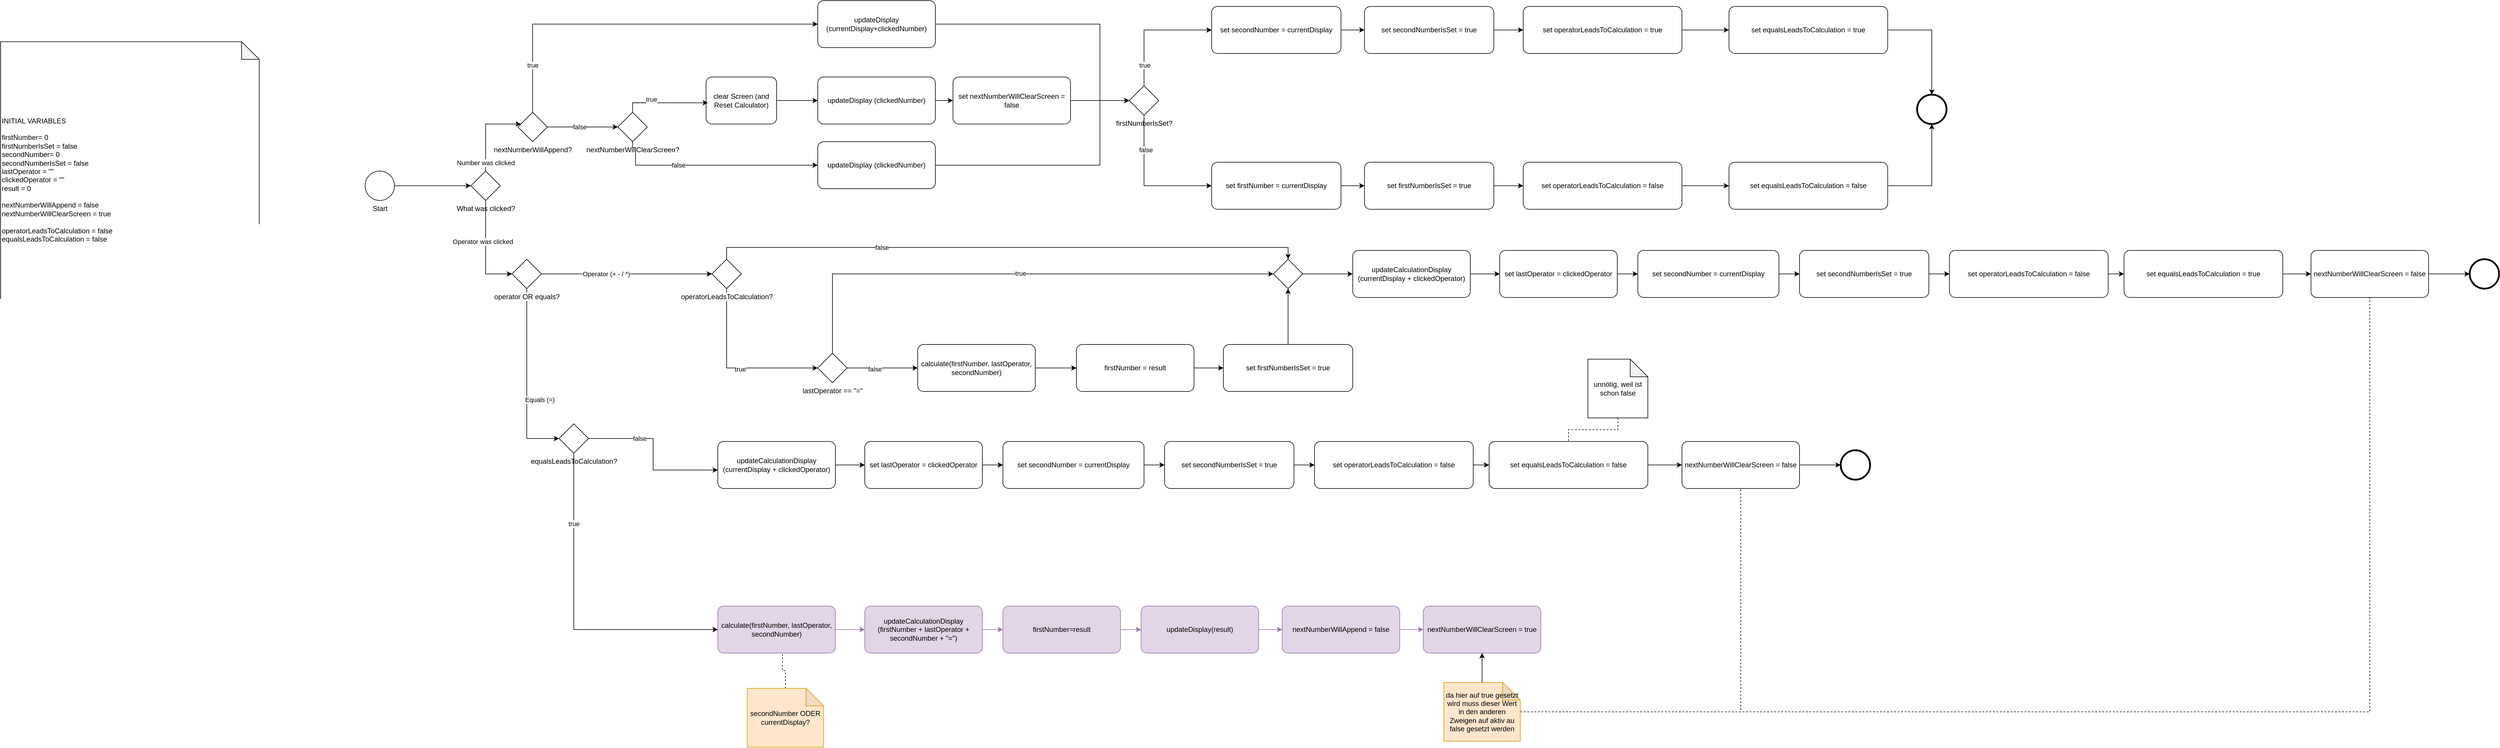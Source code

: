 <mxfile version="24.7.6">
  <diagram name="Seite-1" id="TULq9JBRfpRznfRxP_a6">
    <mxGraphModel dx="3565" dy="1958" grid="1" gridSize="10" guides="1" tooltips="1" connect="1" arrows="1" fold="1" page="1" pageScale="1" pageWidth="827" pageHeight="1169" math="0" shadow="0">
      <root>
        <mxCell id="0" />
        <mxCell id="1" parent="0" />
        <mxCell id="7v1q4Tb_2r_sPa-PZ-wF-1" value="&lt;div&gt;INITIAL VARIABLES&lt;/div&gt;&lt;div&gt;&lt;br&gt;&lt;/div&gt;&lt;div&gt;firstNumber= 0&lt;/div&gt;&lt;div&gt;firstNumberIsSet = false&lt;br&gt;&lt;/div&gt;&lt;div&gt;secondNumber= 0&lt;/div&gt;&lt;div&gt;secondNumberIsSet = false&lt;br&gt;&lt;/div&gt;&lt;div&gt;lastOperator = &quot;&quot;&lt;/div&gt;&lt;div&gt;clickedOperator = &quot;&quot;&lt;br&gt;&lt;/div&gt;&lt;div&gt;result = 0&lt;br&gt;&lt;/div&gt;&lt;div&gt;&lt;br&gt;&lt;/div&gt;&lt;div&gt;nextNumberWillAppend = false&lt;/div&gt;&lt;div&gt;nextNumberWillClearScreen = true&lt;/div&gt;&lt;div&gt;&lt;br&gt;&lt;/div&gt;&lt;div&gt;operatorLeadsToCalculation = false&lt;/div&gt;&lt;div&gt;equalsLeadsToCalculation = false&lt;/div&gt;" style="shape=note;whiteSpace=wrap;html=1;backgroundOutline=1;darkOpacity=0.05;align=left;" vertex="1" parent="1">
          <mxGeometry x="110" y="200" width="440" height="470" as="geometry" />
        </mxCell>
        <mxCell id="7v1q4Tb_2r_sPa-PZ-wF-2" style="edgeStyle=orthogonalEdgeStyle;rounded=0;orthogonalLoop=1;jettySize=auto;html=1;" edge="1" parent="1" source="7v1q4Tb_2r_sPa-PZ-wF-3" target="7v1q4Tb_2r_sPa-PZ-wF-4">
          <mxGeometry relative="1" as="geometry" />
        </mxCell>
        <mxCell id="7v1q4Tb_2r_sPa-PZ-wF-3" value="Start" style="points=[[0.145,0.145,0],[0.5,0,0],[0.855,0.145,0],[1,0.5,0],[0.855,0.855,0],[0.5,1,0],[0.145,0.855,0],[0,0.5,0]];shape=mxgraph.bpmn.event;html=1;verticalLabelPosition=bottom;labelBackgroundColor=#ffffff;verticalAlign=top;align=center;perimeter=ellipsePerimeter;outlineConnect=0;aspect=fixed;outline=standard;symbol=general;" vertex="1" parent="1">
          <mxGeometry x="730" y="420" width="50" height="50" as="geometry" />
        </mxCell>
        <mxCell id="7v1q4Tb_2r_sPa-PZ-wF-4" value="What was clicked?" style="points=[[0.25,0.25,0],[0.5,0,0],[0.75,0.25,0],[1,0.5,0],[0.75,0.75,0],[0.5,1,0],[0.25,0.75,0],[0,0.5,0]];shape=mxgraph.bpmn.gateway2;html=1;verticalLabelPosition=bottom;labelBackgroundColor=#ffffff;verticalAlign=top;align=center;perimeter=rhombusPerimeter;outlineConnect=0;outline=none;symbol=none;" vertex="1" parent="1">
          <mxGeometry x="910" y="420" width="50" height="50" as="geometry" />
        </mxCell>
        <mxCell id="7v1q4Tb_2r_sPa-PZ-wF-5" style="edgeStyle=orthogonalEdgeStyle;rounded=0;orthogonalLoop=1;jettySize=auto;html=1;entryX=0;entryY=0.5;entryDx=0;entryDy=0;entryPerimeter=0;" edge="1" parent="1" source="7v1q4Tb_2r_sPa-PZ-wF-7" target="7v1q4Tb_2r_sPa-PZ-wF-15">
          <mxGeometry relative="1" as="geometry">
            <mxPoint x="1220" y="345" as="targetPoint" />
          </mxGeometry>
        </mxCell>
        <mxCell id="7v1q4Tb_2r_sPa-PZ-wF-6" value="false" style="edgeLabel;html=1;align=center;verticalAlign=middle;resizable=0;points=[];" vertex="1" connectable="0" parent="7v1q4Tb_2r_sPa-PZ-wF-5">
          <mxGeometry x="-0.095" relative="1" as="geometry">
            <mxPoint as="offset" />
          </mxGeometry>
        </mxCell>
        <mxCell id="7v1q4Tb_2r_sPa-PZ-wF-7" value="nextNumberWillAppend?" style="points=[[0.25,0.25,0],[0.5,0,0],[0.75,0.25,0],[1,0.5,0],[0.75,0.75,0],[0.5,1,0],[0.25,0.75,0],[0,0.5,0]];shape=mxgraph.bpmn.gateway2;html=1;verticalLabelPosition=bottom;labelBackgroundColor=#ffffff;verticalAlign=top;align=center;perimeter=rhombusPerimeter;outlineConnect=0;outline=none;symbol=none;" vertex="1" parent="1">
          <mxGeometry x="990" y="320" width="50" height="50" as="geometry" />
        </mxCell>
        <mxCell id="7v1q4Tb_2r_sPa-PZ-wF-8" style="edgeStyle=orthogonalEdgeStyle;rounded=0;orthogonalLoop=1;jettySize=auto;html=1;entryX=0;entryY=0.5;entryDx=0;entryDy=0;entryPerimeter=0;" edge="1" parent="1" source="7v1q4Tb_2r_sPa-PZ-wF-10" target="7v1q4Tb_2r_sPa-PZ-wF-70">
          <mxGeometry relative="1" as="geometry">
            <mxPoint x="1540" y="725" as="targetPoint" />
            <Array as="points">
              <mxPoint x="1345" y="755" />
            </Array>
          </mxGeometry>
        </mxCell>
        <mxCell id="7v1q4Tb_2r_sPa-PZ-wF-9" value="true" style="edgeLabel;html=1;align=center;verticalAlign=middle;resizable=0;points=[];" vertex="1" connectable="0" parent="7v1q4Tb_2r_sPa-PZ-wF-8">
          <mxGeometry x="0.086" y="-2" relative="1" as="geometry">
            <mxPoint as="offset" />
          </mxGeometry>
        </mxCell>
        <mxCell id="7v1q4Tb_2r_sPa-PZ-wF-10" value="&lt;div&gt;operatorLeadsToCalculation?&lt;/div&gt;" style="points=[[0.25,0.25,0],[0.5,0,0],[0.75,0.25,0],[1,0.5,0],[0.75,0.75,0],[0.5,1,0],[0.25,0.75,0],[0,0.5,0]];shape=mxgraph.bpmn.gateway2;html=1;verticalLabelPosition=bottom;labelBackgroundColor=#ffffff;verticalAlign=top;align=center;perimeter=rhombusPerimeter;outlineConnect=0;outline=none;symbol=none;" vertex="1" parent="1">
          <mxGeometry x="1320" y="570" width="50" height="50" as="geometry" />
        </mxCell>
        <mxCell id="7v1q4Tb_2r_sPa-PZ-wF-11" style="edgeStyle=orthogonalEdgeStyle;rounded=0;orthogonalLoop=1;jettySize=auto;html=1;" edge="1" parent="1" source="7v1q4Tb_2r_sPa-PZ-wF-4" target="7v1q4Tb_2r_sPa-PZ-wF-7">
          <mxGeometry relative="1" as="geometry">
            <Array as="points">
              <mxPoint x="935" y="340" />
            </Array>
          </mxGeometry>
        </mxCell>
        <mxCell id="7v1q4Tb_2r_sPa-PZ-wF-12" value="Number was clicked" style="edgeLabel;html=1;align=center;verticalAlign=middle;resizable=0;points=[];" vertex="1" connectable="0" parent="7v1q4Tb_2r_sPa-PZ-wF-11">
          <mxGeometry x="0.032" relative="1" as="geometry">
            <mxPoint y="58" as="offset" />
          </mxGeometry>
        </mxCell>
        <mxCell id="7v1q4Tb_2r_sPa-PZ-wF-13" style="edgeStyle=orthogonalEdgeStyle;rounded=0;orthogonalLoop=1;jettySize=auto;html=1;exitX=0.5;exitY=1;exitDx=0;exitDy=0;exitPerimeter=0;" edge="1" parent="1" source="7v1q4Tb_2r_sPa-PZ-wF-4" target="7v1q4Tb_2r_sPa-PZ-wF-66">
          <mxGeometry relative="1" as="geometry">
            <Array as="points">
              <mxPoint x="935" y="595" />
            </Array>
          </mxGeometry>
        </mxCell>
        <mxCell id="7v1q4Tb_2r_sPa-PZ-wF-14" value="Operator was clicked" style="edgeLabel;html=1;align=center;verticalAlign=middle;resizable=0;points=[];" vertex="1" connectable="0" parent="7v1q4Tb_2r_sPa-PZ-wF-13">
          <mxGeometry x="-0.167" y="-5" relative="1" as="geometry">
            <mxPoint y="-1" as="offset" />
          </mxGeometry>
        </mxCell>
        <mxCell id="7v1q4Tb_2r_sPa-PZ-wF-15" value="nextNumberWillClearScreen?" style="points=[[0.25,0.25,0],[0.5,0,0],[0.75,0.25,0],[1,0.5,0],[0.75,0.75,0],[0.5,1,0],[0.25,0.75,0],[0,0.5,0]];shape=mxgraph.bpmn.gateway2;html=1;verticalLabelPosition=bottom;labelBackgroundColor=#ffffff;verticalAlign=top;align=center;perimeter=rhombusPerimeter;outlineConnect=0;outline=none;symbol=none;" vertex="1" parent="1">
          <mxGeometry x="1160" y="320" width="50" height="50" as="geometry" />
        </mxCell>
        <mxCell id="7v1q4Tb_2r_sPa-PZ-wF-16" value="true" style="edgeStyle=orthogonalEdgeStyle;rounded=0;orthogonalLoop=1;jettySize=auto;html=1;entryX=0;entryY=0.5;entryDx=0;entryDy=0;entryPerimeter=0;" edge="1" parent="1" source="7v1q4Tb_2r_sPa-PZ-wF-7" target="7v1q4Tb_2r_sPa-PZ-wF-27">
          <mxGeometry x="-0.746" relative="1" as="geometry">
            <mxPoint x="1260" y="170" as="targetPoint" />
            <Array as="points">
              <mxPoint x="1015" y="170" />
            </Array>
            <mxPoint as="offset" />
          </mxGeometry>
        </mxCell>
        <mxCell id="7v1q4Tb_2r_sPa-PZ-wF-17" style="edgeStyle=orthogonalEdgeStyle;rounded=0;orthogonalLoop=1;jettySize=auto;html=1;entryX=0;entryY=0.5;entryDx=0;entryDy=0;entryPerimeter=0;" edge="1" parent="1" source="7v1q4Tb_2r_sPa-PZ-wF-18" target="7v1q4Tb_2r_sPa-PZ-wF-23">
          <mxGeometry relative="1" as="geometry">
            <mxPoint x="1510" y="300" as="targetPoint" />
          </mxGeometry>
        </mxCell>
        <mxCell id="7v1q4Tb_2r_sPa-PZ-wF-18" value="clear Screen (and Reset Calculator)" style="points=[[0.25,0,0],[0.5,0,0],[0.75,0,0],[1,0.25,0],[1,0.5,0],[1,0.75,0],[0.75,1,0],[0.5,1,0],[0.25,1,0],[0,0.75,0],[0,0.5,0],[0,0.25,0]];shape=mxgraph.bpmn.task;whiteSpace=wrap;rectStyle=rounded;size=10;html=1;container=1;expand=0;collapsible=0;taskMarker=abstract;" vertex="1" parent="1">
          <mxGeometry x="1310" y="260" width="120" height="80" as="geometry" />
        </mxCell>
        <mxCell id="7v1q4Tb_2r_sPa-PZ-wF-19" style="edgeStyle=orthogonalEdgeStyle;rounded=0;orthogonalLoop=1;jettySize=auto;html=1;entryX=0.027;entryY=0.548;entryDx=0;entryDy=0;entryPerimeter=0;" edge="1" parent="1" source="7v1q4Tb_2r_sPa-PZ-wF-15" target="7v1q4Tb_2r_sPa-PZ-wF-18">
          <mxGeometry relative="1" as="geometry">
            <Array as="points">
              <mxPoint x="1185" y="304" />
            </Array>
          </mxGeometry>
        </mxCell>
        <mxCell id="7v1q4Tb_2r_sPa-PZ-wF-20" value="true" style="edgeLabel;html=1;align=center;verticalAlign=middle;resizable=0;points=[];" vertex="1" connectable="0" parent="7v1q4Tb_2r_sPa-PZ-wF-19">
          <mxGeometry x="-0.42" y="2" relative="1" as="geometry">
            <mxPoint x="6" y="-4" as="offset" />
          </mxGeometry>
        </mxCell>
        <mxCell id="7v1q4Tb_2r_sPa-PZ-wF-21" style="edgeStyle=orthogonalEdgeStyle;rounded=0;orthogonalLoop=1;jettySize=auto;html=1;entryX=0;entryY=0.5;entryDx=0;entryDy=0;entryPerimeter=0;" edge="1" parent="1" source="7v1q4Tb_2r_sPa-PZ-wF-15" target="7v1q4Tb_2r_sPa-PZ-wF-25">
          <mxGeometry relative="1" as="geometry">
            <mxPoint x="1360.96" y="418.72" as="targetPoint" />
            <Array as="points">
              <mxPoint x="1185" y="380" />
              <mxPoint x="1190" y="380" />
              <mxPoint x="1190" y="410" />
            </Array>
          </mxGeometry>
        </mxCell>
        <mxCell id="7v1q4Tb_2r_sPa-PZ-wF-22" value="false" style="edgeLabel;html=1;align=center;verticalAlign=middle;resizable=0;points=[];" vertex="1" connectable="0" parent="7v1q4Tb_2r_sPa-PZ-wF-21">
          <mxGeometry x="-0.337" relative="1" as="geometry">
            <mxPoint as="offset" />
          </mxGeometry>
        </mxCell>
        <mxCell id="7v1q4Tb_2r_sPa-PZ-wF-23" value="updateDisplay (clickedNumber)" style="points=[[0.25,0,0],[0.5,0,0],[0.75,0,0],[1,0.25,0],[1,0.5,0],[1,0.75,0],[0.75,1,0],[0.5,1,0],[0.25,1,0],[0,0.75,0],[0,0.5,0],[0,0.25,0]];shape=mxgraph.bpmn.task;whiteSpace=wrap;rectStyle=rounded;size=10;html=1;container=1;expand=0;collapsible=0;taskMarker=abstract;" vertex="1" parent="1">
          <mxGeometry x="1500" y="260" width="200" height="80" as="geometry" />
        </mxCell>
        <mxCell id="7v1q4Tb_2r_sPa-PZ-wF-24" style="edgeStyle=orthogonalEdgeStyle;rounded=0;orthogonalLoop=1;jettySize=auto;html=1;entryX=0;entryY=0.5;entryDx=0;entryDy=0;entryPerimeter=0;" edge="1" parent="1" source="7v1q4Tb_2r_sPa-PZ-wF-25" target="7v1q4Tb_2r_sPa-PZ-wF-28">
          <mxGeometry relative="1" as="geometry">
            <Array as="points">
              <mxPoint x="1980" y="410" />
              <mxPoint x="1980" y="300" />
            </Array>
          </mxGeometry>
        </mxCell>
        <mxCell id="7v1q4Tb_2r_sPa-PZ-wF-25" value="updateDisplay (clickedNumber)" style="points=[[0.25,0,0],[0.5,0,0],[0.75,0,0],[1,0.25,0],[1,0.5,0],[1,0.75,0],[0.75,1,0],[0.5,1,0],[0.25,1,0],[0,0.75,0],[0,0.5,0],[0,0.25,0]];shape=mxgraph.bpmn.task;whiteSpace=wrap;rectStyle=rounded;size=10;html=1;container=1;expand=0;collapsible=0;taskMarker=abstract;" vertex="1" parent="1">
          <mxGeometry x="1500" y="370" width="200" height="80" as="geometry" />
        </mxCell>
        <mxCell id="7v1q4Tb_2r_sPa-PZ-wF-26" style="edgeStyle=orthogonalEdgeStyle;rounded=0;orthogonalLoop=1;jettySize=auto;html=1;entryX=0;entryY=0.5;entryDx=0;entryDy=0;entryPerimeter=0;" edge="1" parent="1" source="7v1q4Tb_2r_sPa-PZ-wF-27" target="7v1q4Tb_2r_sPa-PZ-wF-28">
          <mxGeometry relative="1" as="geometry">
            <Array as="points">
              <mxPoint x="1980" y="170" />
              <mxPoint x="1980" y="300" />
            </Array>
          </mxGeometry>
        </mxCell>
        <mxCell id="7v1q4Tb_2r_sPa-PZ-wF-27" value="updateDisplay (currentDisplay+clickedNumber)" style="points=[[0.25,0,0],[0.5,0,0],[0.75,0,0],[1,0.25,0],[1,0.5,0],[1,0.75,0],[0.75,1,0],[0.5,1,0],[0.25,1,0],[0,0.75,0],[0,0.5,0],[0,0.25,0]];shape=mxgraph.bpmn.task;whiteSpace=wrap;rectStyle=rounded;size=10;html=1;container=1;expand=0;collapsible=0;taskMarker=abstract;" vertex="1" parent="1">
          <mxGeometry x="1500" y="130" width="200" height="80" as="geometry" />
        </mxCell>
        <mxCell id="7v1q4Tb_2r_sPa-PZ-wF-28" value="firstNumberIsSet?" style="points=[[0.25,0.25,0],[0.5,0,0],[0.75,0.25,0],[1,0.5,0],[0.75,0.75,0],[0.5,1,0],[0.25,0.75,0],[0,0.5,0]];shape=mxgraph.bpmn.gateway2;html=1;verticalLabelPosition=bottom;labelBackgroundColor=#ffffff;verticalAlign=top;align=center;perimeter=rhombusPerimeter;outlineConnect=0;outline=none;symbol=none;" vertex="1" parent="1">
          <mxGeometry x="2030" y="275" width="50" height="50" as="geometry" />
        </mxCell>
        <mxCell id="7v1q4Tb_2r_sPa-PZ-wF-29" style="edgeStyle=orthogonalEdgeStyle;rounded=0;orthogonalLoop=1;jettySize=auto;html=1;entryX=0;entryY=0.5;entryDx=0;entryDy=0;entryPerimeter=0;" edge="1" parent="1" source="7v1q4Tb_2r_sPa-PZ-wF-126" target="7v1q4Tb_2r_sPa-PZ-wF-28">
          <mxGeometry relative="1" as="geometry" />
        </mxCell>
        <mxCell id="7v1q4Tb_2r_sPa-PZ-wF-30" value="set secondNumber = currentDisplay" style="points=[[0.25,0,0],[0.5,0,0],[0.75,0,0],[1,0.25,0],[1,0.5,0],[1,0.75,0],[0.75,1,0],[0.5,1,0],[0.25,1,0],[0,0.75,0],[0,0.5,0],[0,0.25,0]];shape=mxgraph.bpmn.task;whiteSpace=wrap;rectStyle=rounded;size=10;html=1;container=1;expand=0;collapsible=0;taskMarker=abstract;" vertex="1" parent="1">
          <mxGeometry x="2170" y="140" width="220" height="80" as="geometry" />
        </mxCell>
        <mxCell id="7v1q4Tb_2r_sPa-PZ-wF-31" style="edgeStyle=orthogonalEdgeStyle;rounded=0;orthogonalLoop=1;jettySize=auto;html=1;entryX=0;entryY=0.5;entryDx=0;entryDy=0;entryPerimeter=0;exitX=0.5;exitY=0;exitDx=0;exitDy=0;exitPerimeter=0;" edge="1" parent="1" source="7v1q4Tb_2r_sPa-PZ-wF-28" target="7v1q4Tb_2r_sPa-PZ-wF-30">
          <mxGeometry relative="1" as="geometry" />
        </mxCell>
        <mxCell id="7v1q4Tb_2r_sPa-PZ-wF-32" value="true" style="edgeLabel;html=1;align=center;verticalAlign=middle;resizable=0;points=[];" vertex="1" connectable="0" parent="7v1q4Tb_2r_sPa-PZ-wF-31">
          <mxGeometry x="-0.667" y="-1" relative="1" as="geometry">
            <mxPoint as="offset" />
          </mxGeometry>
        </mxCell>
        <mxCell id="7v1q4Tb_2r_sPa-PZ-wF-33" value="set firstNumber = currentDisplay" style="points=[[0.25,0,0],[0.5,0,0],[0.75,0,0],[1,0.25,0],[1,0.5,0],[1,0.75,0],[0.75,1,0],[0.5,1,0],[0.25,1,0],[0,0.75,0],[0,0.5,0],[0,0.25,0]];shape=mxgraph.bpmn.task;whiteSpace=wrap;rectStyle=rounded;size=10;html=1;container=1;expand=0;collapsible=0;taskMarker=abstract;" vertex="1" parent="1">
          <mxGeometry x="2170" y="405" width="220" height="80" as="geometry" />
        </mxCell>
        <mxCell id="7v1q4Tb_2r_sPa-PZ-wF-34" style="edgeStyle=orthogonalEdgeStyle;rounded=0;orthogonalLoop=1;jettySize=auto;html=1;entryX=0;entryY=0.5;entryDx=0;entryDy=0;entryPerimeter=0;" edge="1" parent="1" source="7v1q4Tb_2r_sPa-PZ-wF-28" target="7v1q4Tb_2r_sPa-PZ-wF-33">
          <mxGeometry relative="1" as="geometry">
            <Array as="points">
              <mxPoint x="2055" y="445" />
            </Array>
          </mxGeometry>
        </mxCell>
        <mxCell id="7v1q4Tb_2r_sPa-PZ-wF-35" value="false" style="edgeLabel;html=1;align=center;verticalAlign=middle;resizable=0;points=[];" vertex="1" connectable="0" parent="7v1q4Tb_2r_sPa-PZ-wF-34">
          <mxGeometry x="-0.498" y="3" relative="1" as="geometry">
            <mxPoint as="offset" />
          </mxGeometry>
        </mxCell>
        <mxCell id="7v1q4Tb_2r_sPa-PZ-wF-36" value="set firstNumberIsSet = true" style="points=[[0.25,0,0],[0.5,0,0],[0.75,0,0],[1,0.25,0],[1,0.5,0],[1,0.75,0],[0.75,1,0],[0.5,1,0],[0.25,1,0],[0,0.75,0],[0,0.5,0],[0,0.25,0]];shape=mxgraph.bpmn.task;whiteSpace=wrap;rectStyle=rounded;size=10;html=1;container=1;expand=0;collapsible=0;taskMarker=abstract;" vertex="1" parent="1">
          <mxGeometry x="2430" y="405" width="220" height="80" as="geometry" />
        </mxCell>
        <mxCell id="7v1q4Tb_2r_sPa-PZ-wF-37" style="edgeStyle=orthogonalEdgeStyle;rounded=0;orthogonalLoop=1;jettySize=auto;html=1;" edge="1" parent="1" source="7v1q4Tb_2r_sPa-PZ-wF-50" target="7v1q4Tb_2r_sPa-PZ-wF-41">
          <mxGeometry relative="1" as="geometry" />
        </mxCell>
        <mxCell id="7v1q4Tb_2r_sPa-PZ-wF-38" value="set secondNumberIsSet = true" style="points=[[0.25,0,0],[0.5,0,0],[0.75,0,0],[1,0.25,0],[1,0.5,0],[1,0.75,0],[0.75,1,0],[0.5,1,0],[0.25,1,0],[0,0.75,0],[0,0.5,0],[0,0.25,0]];shape=mxgraph.bpmn.task;whiteSpace=wrap;rectStyle=rounded;size=10;html=1;container=1;expand=0;collapsible=0;taskMarker=abstract;" vertex="1" parent="1">
          <mxGeometry x="2430" y="140" width="220" height="80" as="geometry" />
        </mxCell>
        <mxCell id="7v1q4Tb_2r_sPa-PZ-wF-39" style="edgeStyle=orthogonalEdgeStyle;rounded=0;orthogonalLoop=1;jettySize=auto;html=1;entryX=0;entryY=0.5;entryDx=0;entryDy=0;entryPerimeter=0;" edge="1" parent="1" source="7v1q4Tb_2r_sPa-PZ-wF-30" target="7v1q4Tb_2r_sPa-PZ-wF-38">
          <mxGeometry relative="1" as="geometry" />
        </mxCell>
        <mxCell id="7v1q4Tb_2r_sPa-PZ-wF-40" style="edgeStyle=orthogonalEdgeStyle;rounded=0;orthogonalLoop=1;jettySize=auto;html=1;entryX=0;entryY=0.5;entryDx=0;entryDy=0;entryPerimeter=0;" edge="1" parent="1" source="7v1q4Tb_2r_sPa-PZ-wF-33" target="7v1q4Tb_2r_sPa-PZ-wF-36">
          <mxGeometry relative="1" as="geometry" />
        </mxCell>
        <mxCell id="7v1q4Tb_2r_sPa-PZ-wF-41" value="" style="points=[[0.145,0.145,0],[0.5,0,0],[0.855,0.145,0],[1,0.5,0],[0.855,0.855,0],[0.5,1,0],[0.145,0.855,0],[0,0.5,0]];shape=mxgraph.bpmn.event;html=1;verticalLabelPosition=bottom;labelBackgroundColor=#ffffff;verticalAlign=top;align=center;perimeter=ellipsePerimeter;outlineConnect=0;aspect=fixed;outline=end;symbol=terminate2;" vertex="1" parent="1">
          <mxGeometry x="3370" y="290" width="50" height="50" as="geometry" />
        </mxCell>
        <mxCell id="7v1q4Tb_2r_sPa-PZ-wF-42" style="edgeStyle=orthogonalEdgeStyle;rounded=0;orthogonalLoop=1;jettySize=auto;html=1;entryX=0.5;entryY=1;entryDx=0;entryDy=0;entryPerimeter=0;" edge="1" parent="1" source="7v1q4Tb_2r_sPa-PZ-wF-48" target="7v1q4Tb_2r_sPa-PZ-wF-41">
          <mxGeometry relative="1" as="geometry" />
        </mxCell>
        <mxCell id="7v1q4Tb_2r_sPa-PZ-wF-43" value="" style="edgeStyle=orthogonalEdgeStyle;rounded=0;orthogonalLoop=1;jettySize=auto;html=1;" edge="1" parent="1" source="7v1q4Tb_2r_sPa-PZ-wF-38" target="7v1q4Tb_2r_sPa-PZ-wF-44">
          <mxGeometry relative="1" as="geometry">
            <mxPoint x="2650" y="180" as="sourcePoint" />
            <mxPoint x="3165" y="270" as="targetPoint" />
          </mxGeometry>
        </mxCell>
        <mxCell id="7v1q4Tb_2r_sPa-PZ-wF-44" value="set operatorLeadsToCalculation = true" style="points=[[0.25,0,0],[0.5,0,0],[0.75,0,0],[1,0.25,0],[1,0.5,0],[1,0.75,0],[0.75,1,0],[0.5,1,0],[0.25,1,0],[0,0.75,0],[0,0.5,0],[0,0.25,0]];shape=mxgraph.bpmn.task;whiteSpace=wrap;rectStyle=rounded;size=10;html=1;container=1;expand=0;collapsible=0;taskMarker=abstract;" vertex="1" parent="1">
          <mxGeometry x="2700" y="140" width="270" height="80" as="geometry" />
        </mxCell>
        <mxCell id="7v1q4Tb_2r_sPa-PZ-wF-45" value="" style="edgeStyle=orthogonalEdgeStyle;rounded=0;orthogonalLoop=1;jettySize=auto;html=1;entryX=0;entryY=0.5;entryDx=0;entryDy=0;entryPerimeter=0;" edge="1" parent="1" source="7v1q4Tb_2r_sPa-PZ-wF-36" target="7v1q4Tb_2r_sPa-PZ-wF-46">
          <mxGeometry relative="1" as="geometry">
            <mxPoint x="2650" y="445" as="sourcePoint" />
            <mxPoint x="3165" y="320" as="targetPoint" />
          </mxGeometry>
        </mxCell>
        <mxCell id="7v1q4Tb_2r_sPa-PZ-wF-46" value="set operatorLeadsToCalculation = false" style="points=[[0.25,0,0],[0.5,0,0],[0.75,0,0],[1,0.25,0],[1,0.5,0],[1,0.75,0],[0.75,1,0],[0.5,1,0],[0.25,1,0],[0,0.75,0],[0,0.5,0],[0,0.25,0]];shape=mxgraph.bpmn.task;whiteSpace=wrap;rectStyle=rounded;size=10;html=1;container=1;expand=0;collapsible=0;taskMarker=abstract;" vertex="1" parent="1">
          <mxGeometry x="2700" y="405" width="270" height="80" as="geometry" />
        </mxCell>
        <mxCell id="7v1q4Tb_2r_sPa-PZ-wF-47" value="" style="edgeStyle=orthogonalEdgeStyle;rounded=0;orthogonalLoop=1;jettySize=auto;html=1;" edge="1" parent="1" source="7v1q4Tb_2r_sPa-PZ-wF-46" target="7v1q4Tb_2r_sPa-PZ-wF-48">
          <mxGeometry relative="1" as="geometry">
            <mxPoint x="2970" y="445" as="sourcePoint" />
            <mxPoint x="3395" y="340" as="targetPoint" />
          </mxGeometry>
        </mxCell>
        <mxCell id="7v1q4Tb_2r_sPa-PZ-wF-48" value="set equalsLeadsToCalculation = false" style="points=[[0.25,0,0],[0.5,0,0],[0.75,0,0],[1,0.25,0],[1,0.5,0],[1,0.75,0],[0.75,1,0],[0.5,1,0],[0.25,1,0],[0,0.75,0],[0,0.5,0],[0,0.25,0]];shape=mxgraph.bpmn.task;whiteSpace=wrap;rectStyle=rounded;size=10;html=1;container=1;expand=0;collapsible=0;taskMarker=abstract;" vertex="1" parent="1">
          <mxGeometry x="3050" y="405" width="270" height="80" as="geometry" />
        </mxCell>
        <mxCell id="7v1q4Tb_2r_sPa-PZ-wF-49" value="" style="edgeStyle=orthogonalEdgeStyle;rounded=0;orthogonalLoop=1;jettySize=auto;html=1;" edge="1" parent="1" source="7v1q4Tb_2r_sPa-PZ-wF-44" target="7v1q4Tb_2r_sPa-PZ-wF-50">
          <mxGeometry relative="1" as="geometry">
            <mxPoint x="2970" y="180" as="sourcePoint" />
            <mxPoint x="3395" y="290" as="targetPoint" />
          </mxGeometry>
        </mxCell>
        <mxCell id="7v1q4Tb_2r_sPa-PZ-wF-50" value="set equalsLeadsToCalculation = true" style="points=[[0.25,0,0],[0.5,0,0],[0.75,0,0],[1,0.25,0],[1,0.5,0],[1,0.75,0],[0.75,1,0],[0.5,1,0],[0.25,1,0],[0,0.75,0],[0,0.5,0],[0,0.25,0]];shape=mxgraph.bpmn.task;whiteSpace=wrap;rectStyle=rounded;size=10;html=1;container=1;expand=0;collapsible=0;taskMarker=abstract;" vertex="1" parent="1">
          <mxGeometry x="3050" y="140" width="270" height="80" as="geometry" />
        </mxCell>
        <mxCell id="7v1q4Tb_2r_sPa-PZ-wF-51" value="updateCalculationDisplay (currentDisplay + clickedOperator)" style="points=[[0.25,0,0],[0.5,0,0],[0.75,0,0],[1,0.25,0],[1,0.5,0],[1,0.75,0],[0.75,1,0],[0.5,1,0],[0.25,1,0],[0,0.75,0],[0,0.5,0],[0,0.25,0]];shape=mxgraph.bpmn.task;whiteSpace=wrap;rectStyle=rounded;size=10;html=1;container=1;expand=0;collapsible=0;taskMarker=abstract;" vertex="1" parent="1">
          <mxGeometry x="2410" y="555" width="200" height="80" as="geometry" />
        </mxCell>
        <mxCell id="7v1q4Tb_2r_sPa-PZ-wF-52" style="edgeStyle=orthogonalEdgeStyle;rounded=0;orthogonalLoop=1;jettySize=auto;html=1;entryX=0.5;entryY=0;entryDx=0;entryDy=0;entryPerimeter=0;" edge="1" parent="1" source="7v1q4Tb_2r_sPa-PZ-wF-10" target="7v1q4Tb_2r_sPa-PZ-wF-71">
          <mxGeometry relative="1" as="geometry">
            <Array as="points">
              <mxPoint x="1345" y="550" />
              <mxPoint x="2300" y="550" />
            </Array>
          </mxGeometry>
        </mxCell>
        <mxCell id="7v1q4Tb_2r_sPa-PZ-wF-53" value="false" style="edgeLabel;html=1;align=center;verticalAlign=middle;resizable=0;points=[];" vertex="1" connectable="0" parent="7v1q4Tb_2r_sPa-PZ-wF-52">
          <mxGeometry x="-0.437" relative="1" as="geometry">
            <mxPoint x="4" as="offset" />
          </mxGeometry>
        </mxCell>
        <mxCell id="7v1q4Tb_2r_sPa-PZ-wF-54" value="set lastOperator = clickedOperator" style="points=[[0.25,0,0],[0.5,0,0],[0.75,0,0],[1,0.25,0],[1,0.5,0],[1,0.75,0],[0.75,1,0],[0.5,1,0],[0.25,1,0],[0,0.75,0],[0,0.5,0],[0,0.25,0]];shape=mxgraph.bpmn.task;whiteSpace=wrap;rectStyle=rounded;size=10;html=1;container=1;expand=0;collapsible=0;taskMarker=abstract;" vertex="1" parent="1">
          <mxGeometry x="2660" y="555" width="200" height="80" as="geometry" />
        </mxCell>
        <mxCell id="7v1q4Tb_2r_sPa-PZ-wF-55" style="edgeStyle=orthogonalEdgeStyle;rounded=0;orthogonalLoop=1;jettySize=auto;html=1;entryX=0;entryY=0.5;entryDx=0;entryDy=0;entryPerimeter=0;exitX=1;exitY=0.5;exitDx=0;exitDy=0;exitPerimeter=0;" edge="1" parent="1" source="7v1q4Tb_2r_sPa-PZ-wF-51" target="7v1q4Tb_2r_sPa-PZ-wF-54">
          <mxGeometry relative="1" as="geometry">
            <mxPoint x="2965" y="610" as="sourcePoint" />
          </mxGeometry>
        </mxCell>
        <mxCell id="7v1q4Tb_2r_sPa-PZ-wF-56" value="set secondNumber = currentDisplay" style="points=[[0.25,0,0],[0.5,0,0],[0.75,0,0],[1,0.25,0],[1,0.5,0],[1,0.75,0],[0.75,1,0],[0.5,1,0],[0.25,1,0],[0,0.75,0],[0,0.5,0],[0,0.25,0]];shape=mxgraph.bpmn.task;whiteSpace=wrap;rectStyle=rounded;size=10;html=1;container=1;expand=0;collapsible=0;taskMarker=abstract;" vertex="1" parent="1">
          <mxGeometry x="2895" y="555" width="240" height="80" as="geometry" />
        </mxCell>
        <mxCell id="7v1q4Tb_2r_sPa-PZ-wF-57" style="edgeStyle=orthogonalEdgeStyle;rounded=0;orthogonalLoop=1;jettySize=auto;html=1;entryX=0;entryY=0.5;entryDx=0;entryDy=0;entryPerimeter=0;" edge="1" parent="1" source="7v1q4Tb_2r_sPa-PZ-wF-54" target="7v1q4Tb_2r_sPa-PZ-wF-56">
          <mxGeometry relative="1" as="geometry" />
        </mxCell>
        <mxCell id="7v1q4Tb_2r_sPa-PZ-wF-58" value="set operatorLeadsToCalculation = false" style="points=[[0.25,0,0],[0.5,0,0],[0.75,0,0],[1,0.25,0],[1,0.5,0],[1,0.75,0],[0.75,1,0],[0.5,1,0],[0.25,1,0],[0,0.75,0],[0,0.5,0],[0,0.25,0]];shape=mxgraph.bpmn.task;whiteSpace=wrap;rectStyle=rounded;size=10;html=1;container=1;expand=0;collapsible=0;taskMarker=abstract;" vertex="1" parent="1">
          <mxGeometry x="3425" y="555" width="270" height="80" as="geometry" />
        </mxCell>
        <mxCell id="7v1q4Tb_2r_sPa-PZ-wF-59" value="set equalsLeadsToCalculation = true" style="points=[[0.25,0,0],[0.5,0,0],[0.75,0,0],[1,0.25,0],[1,0.5,0],[1,0.75,0],[0.75,1,0],[0.5,1,0],[0.25,1,0],[0,0.75,0],[0,0.5,0],[0,0.25,0]];shape=mxgraph.bpmn.task;whiteSpace=wrap;rectStyle=rounded;size=10;html=1;container=1;expand=0;collapsible=0;taskMarker=abstract;" vertex="1" parent="1">
          <mxGeometry x="3722" y="555" width="270" height="80" as="geometry" />
        </mxCell>
        <mxCell id="7v1q4Tb_2r_sPa-PZ-wF-60" style="edgeStyle=orthogonalEdgeStyle;rounded=0;orthogonalLoop=1;jettySize=auto;html=1;entryX=0;entryY=0.5;entryDx=0;entryDy=0;entryPerimeter=0;" edge="1" parent="1" source="7v1q4Tb_2r_sPa-PZ-wF-83" target="7v1q4Tb_2r_sPa-PZ-wF-58">
          <mxGeometry relative="1" as="geometry" />
        </mxCell>
        <mxCell id="7v1q4Tb_2r_sPa-PZ-wF-61" style="edgeStyle=orthogonalEdgeStyle;rounded=0;orthogonalLoop=1;jettySize=auto;html=1;entryX=0;entryY=0.5;entryDx=0;entryDy=0;entryPerimeter=0;" edge="1" parent="1" source="7v1q4Tb_2r_sPa-PZ-wF-58" target="7v1q4Tb_2r_sPa-PZ-wF-59">
          <mxGeometry relative="1" as="geometry" />
        </mxCell>
        <mxCell id="7v1q4Tb_2r_sPa-PZ-wF-62" style="edgeStyle=orthogonalEdgeStyle;rounded=0;orthogonalLoop=1;jettySize=auto;html=1;" edge="1" parent="1" source="7v1q4Tb_2r_sPa-PZ-wF-66" target="7v1q4Tb_2r_sPa-PZ-wF-10">
          <mxGeometry relative="1" as="geometry" />
        </mxCell>
        <mxCell id="7v1q4Tb_2r_sPa-PZ-wF-63" value="Operator (+ - / *)" style="edgeLabel;html=1;align=center;verticalAlign=middle;resizable=0;points=[];" vertex="1" connectable="0" parent="7v1q4Tb_2r_sPa-PZ-wF-62">
          <mxGeometry x="-0.748" y="3" relative="1" as="geometry">
            <mxPoint x="73" y="3" as="offset" />
          </mxGeometry>
        </mxCell>
        <mxCell id="7v1q4Tb_2r_sPa-PZ-wF-64" style="edgeStyle=orthogonalEdgeStyle;rounded=0;orthogonalLoop=1;jettySize=auto;html=1;entryX=0;entryY=0.5;entryDx=0;entryDy=0;entryPerimeter=0;" edge="1" parent="1" source="7v1q4Tb_2r_sPa-PZ-wF-66" target="7v1q4Tb_2r_sPa-PZ-wF-84">
          <mxGeometry relative="1" as="geometry">
            <mxPoint x="1220" y="790" as="targetPoint" />
            <Array as="points">
              <mxPoint x="1005" y="875" />
            </Array>
          </mxGeometry>
        </mxCell>
        <mxCell id="7v1q4Tb_2r_sPa-PZ-wF-65" value="Equals (=)" style="edgeLabel;html=1;align=center;verticalAlign=middle;resizable=0;points=[];" vertex="1" connectable="0" parent="7v1q4Tb_2r_sPa-PZ-wF-64">
          <mxGeometry x="0.219" y="2" relative="1" as="geometry">
            <mxPoint x="20" as="offset" />
          </mxGeometry>
        </mxCell>
        <mxCell id="7v1q4Tb_2r_sPa-PZ-wF-66" value="operator OR equals?" style="points=[[0.25,0.25,0],[0.5,0,0],[0.75,0.25,0],[1,0.5,0],[0.75,0.75,0],[0.5,1,0],[0.25,0.75,0],[0,0.5,0]];shape=mxgraph.bpmn.gateway2;html=1;verticalLabelPosition=bottom;labelBackgroundColor=#ffffff;verticalAlign=top;align=center;perimeter=rhombusPerimeter;outlineConnect=0;outline=none;symbol=none;" vertex="1" parent="1">
          <mxGeometry x="980" y="570" width="50" height="50" as="geometry" />
        </mxCell>
        <mxCell id="7v1q4Tb_2r_sPa-PZ-wF-67" value="" style="points=[[0.145,0.145,0],[0.5,0,0],[0.855,0.145,0],[1,0.5,0],[0.855,0.855,0],[0.5,1,0],[0.145,0.855,0],[0,0.5,0]];shape=mxgraph.bpmn.event;html=1;verticalLabelPosition=bottom;labelBackgroundColor=#ffffff;verticalAlign=top;align=center;perimeter=ellipsePerimeter;outlineConnect=0;aspect=fixed;outline=end;symbol=terminate2;" vertex="1" parent="1">
          <mxGeometry x="4310" y="570" width="50" height="50" as="geometry" />
        </mxCell>
        <mxCell id="7v1q4Tb_2r_sPa-PZ-wF-68" style="edgeStyle=orthogonalEdgeStyle;rounded=0;orthogonalLoop=1;jettySize=auto;html=1;entryX=0;entryY=0.5;entryDx=0;entryDy=0;entryPerimeter=0;" edge="1" parent="1" source="7v1q4Tb_2r_sPa-PZ-wF-122" target="7v1q4Tb_2r_sPa-PZ-wF-67">
          <mxGeometry relative="1" as="geometry" />
        </mxCell>
        <mxCell id="7v1q4Tb_2r_sPa-PZ-wF-69" value="calculate(firstNumber, lastOperator, secondNumber)" style="points=[[0.25,0,0],[0.5,0,0],[0.75,0,0],[1,0.25,0],[1,0.5,0],[1,0.75,0],[0.75,1,0],[0.5,1,0],[0.25,1,0],[0,0.75,0],[0,0.5,0],[0,0.25,0]];shape=mxgraph.bpmn.task;whiteSpace=wrap;rectStyle=rounded;size=10;html=1;container=1;expand=0;collapsible=0;taskMarker=abstract;" vertex="1" parent="1">
          <mxGeometry x="1670" y="715" width="200" height="80" as="geometry" />
        </mxCell>
        <mxCell id="7v1q4Tb_2r_sPa-PZ-wF-70" value="lastOperator == &quot;=&quot;" style="points=[[0.25,0.25,0],[0.5,0,0],[0.75,0.25,0],[1,0.5,0],[0.75,0.75,0],[0.5,1,0],[0.25,0.75,0],[0,0.5,0]];shape=mxgraph.bpmn.gateway2;html=1;verticalLabelPosition=bottom;labelBackgroundColor=#ffffff;verticalAlign=top;align=center;perimeter=rhombusPerimeter;outlineConnect=0;outline=none;symbol=none;" vertex="1" parent="1">
          <mxGeometry x="1500" y="730" width="50" height="50" as="geometry" />
        </mxCell>
        <mxCell id="7v1q4Tb_2r_sPa-PZ-wF-71" value="" style="points=[[0.25,0.25,0],[0.5,0,0],[0.75,0.25,0],[1,0.5,0],[0.75,0.75,0],[0.5,1,0],[0.25,0.75,0],[0,0.5,0]];shape=mxgraph.bpmn.gateway2;html=1;verticalLabelPosition=bottom;labelBackgroundColor=#ffffff;verticalAlign=top;align=center;perimeter=rhombusPerimeter;outlineConnect=0;outline=none;symbol=none;" vertex="1" parent="1">
          <mxGeometry x="2275" y="570" width="50" height="50" as="geometry" />
        </mxCell>
        <mxCell id="7v1q4Tb_2r_sPa-PZ-wF-72" style="edgeStyle=orthogonalEdgeStyle;rounded=0;orthogonalLoop=1;jettySize=auto;html=1;entryX=0;entryY=0.5;entryDx=0;entryDy=0;entryPerimeter=0;exitX=0.5;exitY=0;exitDx=0;exitDy=0;exitPerimeter=0;" edge="1" parent="1" source="7v1q4Tb_2r_sPa-PZ-wF-70" target="7v1q4Tb_2r_sPa-PZ-wF-71">
          <mxGeometry relative="1" as="geometry">
            <mxPoint x="1565" y="975" as="sourcePoint" />
            <mxPoint x="1590" y="840" as="targetPoint" />
            <Array as="points">
              <mxPoint x="1525" y="595" />
            </Array>
          </mxGeometry>
        </mxCell>
        <mxCell id="7v1q4Tb_2r_sPa-PZ-wF-73" value="true" style="edgeLabel;html=1;align=center;verticalAlign=middle;resizable=0;points=[];" vertex="1" connectable="0" parent="7v1q4Tb_2r_sPa-PZ-wF-72">
          <mxGeometry x="0.028" y="1" relative="1" as="geometry">
            <mxPoint as="offset" />
          </mxGeometry>
        </mxCell>
        <mxCell id="7v1q4Tb_2r_sPa-PZ-wF-74" style="edgeStyle=orthogonalEdgeStyle;rounded=0;orthogonalLoop=1;jettySize=auto;html=1;entryX=0;entryY=0.5;entryDx=0;entryDy=0;entryPerimeter=0;" edge="1" parent="1" source="7v1q4Tb_2r_sPa-PZ-wF-71" target="7v1q4Tb_2r_sPa-PZ-wF-51">
          <mxGeometry relative="1" as="geometry" />
        </mxCell>
        <mxCell id="7v1q4Tb_2r_sPa-PZ-wF-75" style="edgeStyle=orthogonalEdgeStyle;rounded=0;orthogonalLoop=1;jettySize=auto;html=1;entryX=0;entryY=0.5;entryDx=0;entryDy=0;entryPerimeter=0;" edge="1" parent="1" source="7v1q4Tb_2r_sPa-PZ-wF-70" target="7v1q4Tb_2r_sPa-PZ-wF-69">
          <mxGeometry relative="1" as="geometry" />
        </mxCell>
        <mxCell id="7v1q4Tb_2r_sPa-PZ-wF-76" value="false" style="edgeLabel;html=1;align=center;verticalAlign=middle;resizable=0;points=[];" vertex="1" connectable="0" parent="7v1q4Tb_2r_sPa-PZ-wF-75">
          <mxGeometry x="-0.219" y="-2" relative="1" as="geometry">
            <mxPoint as="offset" />
          </mxGeometry>
        </mxCell>
        <mxCell id="7v1q4Tb_2r_sPa-PZ-wF-77" value="firstNumber = result" style="points=[[0.25,0,0],[0.5,0,0],[0.75,0,0],[1,0.25,0],[1,0.5,0],[1,0.75,0],[0.75,1,0],[0.5,1,0],[0.25,1,0],[0,0.75,0],[0,0.5,0],[0,0.25,0]];shape=mxgraph.bpmn.task;whiteSpace=wrap;rectStyle=rounded;size=10;html=1;container=1;expand=0;collapsible=0;taskMarker=abstract;" vertex="1" parent="1">
          <mxGeometry x="1940" y="715" width="200" height="80" as="geometry" />
        </mxCell>
        <mxCell id="7v1q4Tb_2r_sPa-PZ-wF-78" style="edgeStyle=orthogonalEdgeStyle;rounded=0;orthogonalLoop=1;jettySize=auto;html=1;entryX=0;entryY=0.5;entryDx=0;entryDy=0;entryPerimeter=0;" edge="1" parent="1" source="7v1q4Tb_2r_sPa-PZ-wF-69" target="7v1q4Tb_2r_sPa-PZ-wF-77">
          <mxGeometry relative="1" as="geometry" />
        </mxCell>
        <mxCell id="7v1q4Tb_2r_sPa-PZ-wF-79" style="edgeStyle=orthogonalEdgeStyle;rounded=0;orthogonalLoop=1;jettySize=auto;html=1;entryX=0;entryY=0.5;entryDx=0;entryDy=0;entryPerimeter=0;" edge="1" parent="1" source="7v1q4Tb_2r_sPa-PZ-wF-77" target="7v1q4Tb_2r_sPa-PZ-wF-80">
          <mxGeometry relative="1" as="geometry">
            <Array as="points" />
          </mxGeometry>
        </mxCell>
        <mxCell id="7v1q4Tb_2r_sPa-PZ-wF-80" value="set firstNumberIsSet = true" style="points=[[0.25,0,0],[0.5,0,0],[0.75,0,0],[1,0.25,0],[1,0.5,0],[1,0.75,0],[0.75,1,0],[0.5,1,0],[0.25,1,0],[0,0.75,0],[0,0.5,0],[0,0.25,0]];shape=mxgraph.bpmn.task;whiteSpace=wrap;rectStyle=rounded;size=10;html=1;container=1;expand=0;collapsible=0;taskMarker=abstract;" vertex="1" parent="1">
          <mxGeometry x="2190" y="715" width="220" height="80" as="geometry" />
        </mxCell>
        <mxCell id="7v1q4Tb_2r_sPa-PZ-wF-81" style="edgeStyle=orthogonalEdgeStyle;rounded=0;orthogonalLoop=1;jettySize=auto;html=1;entryX=0.5;entryY=1;entryDx=0;entryDy=0;entryPerimeter=0;" edge="1" parent="1" source="7v1q4Tb_2r_sPa-PZ-wF-80" target="7v1q4Tb_2r_sPa-PZ-wF-71">
          <mxGeometry relative="1" as="geometry" />
        </mxCell>
        <mxCell id="7v1q4Tb_2r_sPa-PZ-wF-82" value="" style="edgeStyle=orthogonalEdgeStyle;rounded=0;orthogonalLoop=1;jettySize=auto;html=1;entryX=0;entryY=0.5;entryDx=0;entryDy=0;entryPerimeter=0;" edge="1" parent="1" source="7v1q4Tb_2r_sPa-PZ-wF-56" target="7v1q4Tb_2r_sPa-PZ-wF-83">
          <mxGeometry relative="1" as="geometry">
            <mxPoint x="3135" y="595" as="sourcePoint" />
            <mxPoint x="3425" y="595" as="targetPoint" />
          </mxGeometry>
        </mxCell>
        <mxCell id="7v1q4Tb_2r_sPa-PZ-wF-83" value="set secondNumberIsSet = true" style="points=[[0.25,0,0],[0.5,0,0],[0.75,0,0],[1,0.25,0],[1,0.5,0],[1,0.75,0],[0.75,1,0],[0.5,1,0],[0.25,1,0],[0,0.75,0],[0,0.5,0],[0,0.25,0]];shape=mxgraph.bpmn.task;whiteSpace=wrap;rectStyle=rounded;size=10;html=1;container=1;expand=0;collapsible=0;taskMarker=abstract;" vertex="1" parent="1">
          <mxGeometry x="3170" y="555" width="220" height="80" as="geometry" />
        </mxCell>
        <mxCell id="7v1q4Tb_2r_sPa-PZ-wF-84" value="equalsLeadsToCalculation?" style="points=[[0.25,0.25,0],[0.5,0,0],[0.75,0.25,0],[1,0.5,0],[0.75,0.75,0],[0.5,1,0],[0.25,0.75,0],[0,0.5,0]];shape=mxgraph.bpmn.gateway2;html=1;verticalLabelPosition=bottom;labelBackgroundColor=#ffffff;verticalAlign=top;align=center;perimeter=rhombusPerimeter;outlineConnect=0;outline=none;symbol=none;" vertex="1" parent="1">
          <mxGeometry x="1060" y="850" width="50" height="50" as="geometry" />
        </mxCell>
        <mxCell id="7v1q4Tb_2r_sPa-PZ-wF-85" value="updateCalculationDisplay (currentDisplay + clickedOperator)" style="points=[[0.25,0,0],[0.5,0,0],[0.75,0,0],[1,0.25,0],[1,0.5,0],[1,0.75,0],[0.75,1,0],[0.5,1,0],[0.25,1,0],[0,0.75,0],[0,0.5,0],[0,0.25,0]];shape=mxgraph.bpmn.task;whiteSpace=wrap;rectStyle=rounded;size=10;html=1;container=1;expand=0;collapsible=0;taskMarker=abstract;" vertex="1" parent="1">
          <mxGeometry x="1330" y="880" width="200" height="80" as="geometry" />
        </mxCell>
        <mxCell id="7v1q4Tb_2r_sPa-PZ-wF-86" value="set lastOperator = clickedOperator" style="points=[[0.25,0,0],[0.5,0,0],[0.75,0,0],[1,0.25,0],[1,0.5,0],[1,0.75,0],[0.75,1,0],[0.5,1,0],[0.25,1,0],[0,0.75,0],[0,0.5,0],[0,0.25,0]];shape=mxgraph.bpmn.task;whiteSpace=wrap;rectStyle=rounded;size=10;html=1;container=1;expand=0;collapsible=0;taskMarker=abstract;" vertex="1" parent="1">
          <mxGeometry x="1580" y="880" width="200" height="80" as="geometry" />
        </mxCell>
        <mxCell id="7v1q4Tb_2r_sPa-PZ-wF-87" style="edgeStyle=orthogonalEdgeStyle;rounded=0;orthogonalLoop=1;jettySize=auto;html=1;entryX=0;entryY=0.5;entryDx=0;entryDy=0;entryPerimeter=0;exitX=1;exitY=0.5;exitDx=0;exitDy=0;exitPerimeter=0;" edge="1" parent="1" source="7v1q4Tb_2r_sPa-PZ-wF-85" target="7v1q4Tb_2r_sPa-PZ-wF-86">
          <mxGeometry relative="1" as="geometry">
            <mxPoint x="1885" y="935" as="sourcePoint" />
          </mxGeometry>
        </mxCell>
        <mxCell id="7v1q4Tb_2r_sPa-PZ-wF-88" value="set secondNumber = currentDisplay" style="points=[[0.25,0,0],[0.5,0,0],[0.75,0,0],[1,0.25,0],[1,0.5,0],[1,0.75,0],[0.75,1,0],[0.5,1,0],[0.25,1,0],[0,0.75,0],[0,0.5,0],[0,0.25,0]];shape=mxgraph.bpmn.task;whiteSpace=wrap;rectStyle=rounded;size=10;html=1;container=1;expand=0;collapsible=0;taskMarker=abstract;" vertex="1" parent="1">
          <mxGeometry x="1815" y="880" width="240" height="80" as="geometry" />
        </mxCell>
        <mxCell id="7v1q4Tb_2r_sPa-PZ-wF-89" style="edgeStyle=orthogonalEdgeStyle;rounded=0;orthogonalLoop=1;jettySize=auto;html=1;entryX=0;entryY=0.5;entryDx=0;entryDy=0;entryPerimeter=0;" edge="1" parent="1" source="7v1q4Tb_2r_sPa-PZ-wF-86" target="7v1q4Tb_2r_sPa-PZ-wF-88">
          <mxGeometry relative="1" as="geometry" />
        </mxCell>
        <mxCell id="7v1q4Tb_2r_sPa-PZ-wF-90" value="set operatorLeadsToCalculation = false" style="points=[[0.25,0,0],[0.5,0,0],[0.75,0,0],[1,0.25,0],[1,0.5,0],[1,0.75,0],[0.75,1,0],[0.5,1,0],[0.25,1,0],[0,0.75,0],[0,0.5,0],[0,0.25,0]];shape=mxgraph.bpmn.task;whiteSpace=wrap;rectStyle=rounded;size=10;html=1;container=1;expand=0;collapsible=0;taskMarker=abstract;" vertex="1" parent="1">
          <mxGeometry x="2345" y="880" width="270" height="80" as="geometry" />
        </mxCell>
        <mxCell id="7v1q4Tb_2r_sPa-PZ-wF-91" value="set equalsLeadsToCalculation = false" style="points=[[0.25,0,0],[0.5,0,0],[0.75,0,0],[1,0.25,0],[1,0.5,0],[1,0.75,0],[0.75,1,0],[0.5,1,0],[0.25,1,0],[0,0.75,0],[0,0.5,0],[0,0.25,0]];shape=mxgraph.bpmn.task;whiteSpace=wrap;rectStyle=rounded;size=10;html=1;container=1;expand=0;collapsible=0;taskMarker=abstract;" vertex="1" parent="1">
          <mxGeometry x="2642" y="880" width="270" height="80" as="geometry" />
        </mxCell>
        <mxCell id="7v1q4Tb_2r_sPa-PZ-wF-92" style="edgeStyle=orthogonalEdgeStyle;rounded=0;orthogonalLoop=1;jettySize=auto;html=1;entryX=0;entryY=0.5;entryDx=0;entryDy=0;entryPerimeter=0;" edge="1" parent="1" source="7v1q4Tb_2r_sPa-PZ-wF-97" target="7v1q4Tb_2r_sPa-PZ-wF-90">
          <mxGeometry relative="1" as="geometry" />
        </mxCell>
        <mxCell id="7v1q4Tb_2r_sPa-PZ-wF-93" style="edgeStyle=orthogonalEdgeStyle;rounded=0;orthogonalLoop=1;jettySize=auto;html=1;entryX=0;entryY=0.5;entryDx=0;entryDy=0;entryPerimeter=0;" edge="1" parent="1" source="7v1q4Tb_2r_sPa-PZ-wF-90" target="7v1q4Tb_2r_sPa-PZ-wF-91">
          <mxGeometry relative="1" as="geometry" />
        </mxCell>
        <mxCell id="7v1q4Tb_2r_sPa-PZ-wF-94" value="" style="points=[[0.145,0.145,0],[0.5,0,0],[0.855,0.145,0],[1,0.5,0],[0.855,0.855,0],[0.5,1,0],[0.145,0.855,0],[0,0.5,0]];shape=mxgraph.bpmn.event;html=1;verticalLabelPosition=bottom;labelBackgroundColor=#ffffff;verticalAlign=top;align=center;perimeter=ellipsePerimeter;outlineConnect=0;aspect=fixed;outline=end;symbol=terminate2;" vertex="1" parent="1">
          <mxGeometry x="3240" y="895" width="50" height="50" as="geometry" />
        </mxCell>
        <mxCell id="7v1q4Tb_2r_sPa-PZ-wF-95" style="edgeStyle=orthogonalEdgeStyle;rounded=0;orthogonalLoop=1;jettySize=auto;html=1;entryX=0;entryY=0.5;entryDx=0;entryDy=0;entryPerimeter=0;" edge="1" parent="1" source="7v1q4Tb_2r_sPa-PZ-wF-120" target="7v1q4Tb_2r_sPa-PZ-wF-94">
          <mxGeometry relative="1" as="geometry" />
        </mxCell>
        <mxCell id="7v1q4Tb_2r_sPa-PZ-wF-96" value="" style="edgeStyle=orthogonalEdgeStyle;rounded=0;orthogonalLoop=1;jettySize=auto;html=1;entryX=0;entryY=0.5;entryDx=0;entryDy=0;entryPerimeter=0;" edge="1" parent="1" source="7v1q4Tb_2r_sPa-PZ-wF-88" target="7v1q4Tb_2r_sPa-PZ-wF-97">
          <mxGeometry relative="1" as="geometry">
            <mxPoint x="2055" y="920" as="sourcePoint" />
            <mxPoint x="2345" y="920" as="targetPoint" />
          </mxGeometry>
        </mxCell>
        <mxCell id="7v1q4Tb_2r_sPa-PZ-wF-97" value="set secondNumberIsSet = true" style="points=[[0.25,0,0],[0.5,0,0],[0.75,0,0],[1,0.25,0],[1,0.5,0],[1,0.75,0],[0.75,1,0],[0.5,1,0],[0.25,1,0],[0,0.75,0],[0,0.5,0],[0,0.25,0]];shape=mxgraph.bpmn.task;whiteSpace=wrap;rectStyle=rounded;size=10;html=1;container=1;expand=0;collapsible=0;taskMarker=abstract;" vertex="1" parent="1">
          <mxGeometry x="2090" y="880" width="220" height="80" as="geometry" />
        </mxCell>
        <mxCell id="7v1q4Tb_2r_sPa-PZ-wF-98" style="edgeStyle=orthogonalEdgeStyle;rounded=0;orthogonalLoop=1;jettySize=auto;html=1;entryX=0;entryY=0.608;entryDx=0;entryDy=0;entryPerimeter=0;" edge="1" parent="1" source="7v1q4Tb_2r_sPa-PZ-wF-84" target="7v1q4Tb_2r_sPa-PZ-wF-85">
          <mxGeometry relative="1" as="geometry" />
        </mxCell>
        <mxCell id="7v1q4Tb_2r_sPa-PZ-wF-99" value="false" style="edgeLabel;html=1;align=center;verticalAlign=middle;resizable=0;points=[];" vertex="1" connectable="0" parent="7v1q4Tb_2r_sPa-PZ-wF-98">
          <mxGeometry x="-0.366" relative="1" as="geometry">
            <mxPoint as="offset" />
          </mxGeometry>
        </mxCell>
        <mxCell id="7v1q4Tb_2r_sPa-PZ-wF-100" style="edgeStyle=orthogonalEdgeStyle;rounded=0;orthogonalLoop=1;jettySize=auto;html=1;dashed=1;endArrow=none;endFill=0;" edge="1" parent="1" source="7v1q4Tb_2r_sPa-PZ-wF-101" target="7v1q4Tb_2r_sPa-PZ-wF-91">
          <mxGeometry relative="1" as="geometry" />
        </mxCell>
        <mxCell id="7v1q4Tb_2r_sPa-PZ-wF-101" value="unnötig, weil ist schon false" style="shape=note;whiteSpace=wrap;html=1;backgroundOutline=1;darkOpacity=0.05;" vertex="1" parent="1">
          <mxGeometry x="2810" y="740" width="102" height="100" as="geometry" />
        </mxCell>
        <mxCell id="7v1q4Tb_2r_sPa-PZ-wF-102" value="calculate(firstNumber, lastOperator, secondNumber)" style="points=[[0.25,0,0],[0.5,0,0],[0.75,0,0],[1,0.25,0],[1,0.5,0],[1,0.75,0],[0.75,1,0],[0.5,1,0],[0.25,1,0],[0,0.75,0],[0,0.5,0],[0,0.25,0]];shape=mxgraph.bpmn.task;whiteSpace=wrap;rectStyle=rounded;size=10;html=1;container=1;expand=0;collapsible=0;taskMarker=abstract;fillColor=#e1d5e7;strokeColor=#9673a6;" vertex="1" parent="1">
          <mxGeometry x="1330" y="1160" width="200" height="80" as="geometry" />
        </mxCell>
        <mxCell id="7v1q4Tb_2r_sPa-PZ-wF-103" style="edgeStyle=orthogonalEdgeStyle;rounded=0;orthogonalLoop=1;jettySize=auto;html=1;entryX=0;entryY=0.5;entryDx=0;entryDy=0;entryPerimeter=0;" edge="1" parent="1" source="7v1q4Tb_2r_sPa-PZ-wF-84" target="7v1q4Tb_2r_sPa-PZ-wF-102">
          <mxGeometry relative="1" as="geometry">
            <Array as="points">
              <mxPoint x="1085" y="1200" />
            </Array>
          </mxGeometry>
        </mxCell>
        <mxCell id="7v1q4Tb_2r_sPa-PZ-wF-104" value="true" style="edgeLabel;html=1;align=center;verticalAlign=middle;resizable=0;points=[];" vertex="1" connectable="0" parent="7v1q4Tb_2r_sPa-PZ-wF-103">
          <mxGeometry x="-0.501" y="9" relative="1" as="geometry">
            <mxPoint x="-9" y="-16" as="offset" />
          </mxGeometry>
        </mxCell>
        <mxCell id="7v1q4Tb_2r_sPa-PZ-wF-105" style="edgeStyle=orthogonalEdgeStyle;rounded=0;orthogonalLoop=1;jettySize=auto;html=1;entryX=0.55;entryY=1;entryDx=0;entryDy=0;entryPerimeter=0;dashed=1;endArrow=none;endFill=0;" edge="1" parent="1" source="7v1q4Tb_2r_sPa-PZ-wF-106" target="7v1q4Tb_2r_sPa-PZ-wF-102">
          <mxGeometry relative="1" as="geometry">
            <mxPoint x="1370" y="1360" as="targetPoint" />
          </mxGeometry>
        </mxCell>
        <mxCell id="7v1q4Tb_2r_sPa-PZ-wF-106" value="secondNumber ODER currentDisplay?" style="shape=note;whiteSpace=wrap;html=1;backgroundOutline=1;darkOpacity=0.05;fillColor=#ffe6cc;strokeColor=#d79b00;" vertex="1" parent="1">
          <mxGeometry x="1380" y="1300" width="130" height="100" as="geometry" />
        </mxCell>
        <mxCell id="7v1q4Tb_2r_sPa-PZ-wF-107" value="updateCalculationDisplay (firstNumber + lastOperator + secondNumber + &quot;=&quot;)" style="points=[[0.25,0,0],[0.5,0,0],[0.75,0,0],[1,0.25,0],[1,0.5,0],[1,0.75,0],[0.75,1,0],[0.5,1,0],[0.25,1,0],[0,0.75,0],[0,0.5,0],[0,0.25,0]];shape=mxgraph.bpmn.task;whiteSpace=wrap;rectStyle=rounded;size=10;html=1;container=1;expand=0;collapsible=0;taskMarker=abstract;fillColor=#e1d5e7;strokeColor=#9673a6;" vertex="1" parent="1">
          <mxGeometry x="1580" y="1160" width="200" height="80" as="geometry" />
        </mxCell>
        <mxCell id="7v1q4Tb_2r_sPa-PZ-wF-108" style="edgeStyle=orthogonalEdgeStyle;rounded=0;orthogonalLoop=1;jettySize=auto;html=1;entryX=0;entryY=0.5;entryDx=0;entryDy=0;entryPerimeter=0;fillColor=#e1d5e7;strokeColor=#9673a6;" edge="1" parent="1" source="7v1q4Tb_2r_sPa-PZ-wF-102" target="7v1q4Tb_2r_sPa-PZ-wF-107">
          <mxGeometry relative="1" as="geometry" />
        </mxCell>
        <mxCell id="7v1q4Tb_2r_sPa-PZ-wF-109" value="firstNumber=result" style="points=[[0.25,0,0],[0.5,0,0],[0.75,0,0],[1,0.25,0],[1,0.5,0],[1,0.75,0],[0.75,1,0],[0.5,1,0],[0.25,1,0],[0,0.75,0],[0,0.5,0],[0,0.25,0]];shape=mxgraph.bpmn.task;whiteSpace=wrap;rectStyle=rounded;size=10;html=1;container=1;expand=0;collapsible=0;taskMarker=abstract;fillColor=#e1d5e7;strokeColor=#9673a6;" vertex="1" parent="1">
          <mxGeometry x="1815" y="1160" width="200" height="80" as="geometry" />
        </mxCell>
        <mxCell id="7v1q4Tb_2r_sPa-PZ-wF-110" style="edgeStyle=orthogonalEdgeStyle;rounded=0;orthogonalLoop=1;jettySize=auto;html=1;entryX=0;entryY=0.5;entryDx=0;entryDy=0;entryPerimeter=0;fillColor=#e1d5e7;strokeColor=#9673a6;" edge="1" parent="1" source="7v1q4Tb_2r_sPa-PZ-wF-107" target="7v1q4Tb_2r_sPa-PZ-wF-109">
          <mxGeometry relative="1" as="geometry" />
        </mxCell>
        <mxCell id="7v1q4Tb_2r_sPa-PZ-wF-111" value="updateDisplay(result)" style="points=[[0.25,0,0],[0.5,0,0],[0.75,0,0],[1,0.25,0],[1,0.5,0],[1,0.75,0],[0.75,1,0],[0.5,1,0],[0.25,1,0],[0,0.75,0],[0,0.5,0],[0,0.25,0]];shape=mxgraph.bpmn.task;whiteSpace=wrap;rectStyle=rounded;size=10;html=1;container=1;expand=0;collapsible=0;taskMarker=abstract;fillColor=#e1d5e7;strokeColor=#9673a6;" vertex="1" parent="1">
          <mxGeometry x="2050" y="1160" width="200" height="80" as="geometry" />
        </mxCell>
        <mxCell id="7v1q4Tb_2r_sPa-PZ-wF-112" style="edgeStyle=orthogonalEdgeStyle;rounded=0;orthogonalLoop=1;jettySize=auto;html=1;entryX=0;entryY=0.5;entryDx=0;entryDy=0;entryPerimeter=0;fillColor=#e1d5e7;strokeColor=#9673a6;" edge="1" parent="1" source="7v1q4Tb_2r_sPa-PZ-wF-109" target="7v1q4Tb_2r_sPa-PZ-wF-111">
          <mxGeometry relative="1" as="geometry" />
        </mxCell>
        <mxCell id="7v1q4Tb_2r_sPa-PZ-wF-113" value="&lt;div&gt;nextNumberWillClearScreen = true&lt;/div&gt;" style="points=[[0.25,0,0],[0.5,0,0],[0.75,0,0],[1,0.25,0],[1,0.5,0],[1,0.75,0],[0.75,1,0],[0.5,1,0],[0.25,1,0],[0,0.75,0],[0,0.5,0],[0,0.25,0]];shape=mxgraph.bpmn.task;whiteSpace=wrap;rectStyle=rounded;size=10;html=1;container=1;expand=0;collapsible=0;taskMarker=abstract;fillColor=#e1d5e7;strokeColor=#9673a6;" vertex="1" parent="1">
          <mxGeometry x="2530" y="1160" width="200" height="80" as="geometry" />
        </mxCell>
        <mxCell id="7v1q4Tb_2r_sPa-PZ-wF-114" style="edgeStyle=orthogonalEdgeStyle;rounded=0;orthogonalLoop=1;jettySize=auto;html=1;entryX=0;entryY=0.5;entryDx=0;entryDy=0;entryPerimeter=0;fillColor=#e1d5e7;strokeColor=#9673a6;" edge="1" parent="1" source="7v1q4Tb_2r_sPa-PZ-wF-116" target="7v1q4Tb_2r_sPa-PZ-wF-113">
          <mxGeometry relative="1" as="geometry" />
        </mxCell>
        <mxCell id="7v1q4Tb_2r_sPa-PZ-wF-115" value="" style="edgeStyle=orthogonalEdgeStyle;rounded=0;orthogonalLoop=1;jettySize=auto;html=1;entryX=0;entryY=0.5;entryDx=0;entryDy=0;entryPerimeter=0;fillColor=#e1d5e7;strokeColor=#9673a6;" edge="1" parent="1" source="7v1q4Tb_2r_sPa-PZ-wF-111" target="7v1q4Tb_2r_sPa-PZ-wF-116">
          <mxGeometry relative="1" as="geometry">
            <mxPoint x="2250" y="1200" as="sourcePoint" />
            <mxPoint x="2510" y="1200" as="targetPoint" />
          </mxGeometry>
        </mxCell>
        <mxCell id="7v1q4Tb_2r_sPa-PZ-wF-116" value="&lt;div&gt;nextNumberWillAppend = false&lt;/div&gt;" style="points=[[0.25,0,0],[0.5,0,0],[0.75,0,0],[1,0.25,0],[1,0.5,0],[1,0.75,0],[0.75,1,0],[0.5,1,0],[0.25,1,0],[0,0.75,0],[0,0.5,0],[0,0.25,0]];shape=mxgraph.bpmn.task;whiteSpace=wrap;rectStyle=rounded;size=10;html=1;container=1;expand=0;collapsible=0;taskMarker=abstract;fillColor=#e1d5e7;strokeColor=#9673a6;" vertex="1" parent="1">
          <mxGeometry x="2290" y="1160" width="200" height="80" as="geometry" />
        </mxCell>
        <mxCell id="7v1q4Tb_2r_sPa-PZ-wF-117" value="da hier auf true gesetzt wird muss dieser Wert in den anderen Zweigen auf aktiv au false gesetzt werden" style="shape=note;whiteSpace=wrap;html=1;backgroundOutline=1;darkOpacity=0.05;fillColor=#ffe6cc;strokeColor=#d79b00;" vertex="1" parent="1">
          <mxGeometry x="2565" y="1290" width="130" height="100" as="geometry" />
        </mxCell>
        <mxCell id="7v1q4Tb_2r_sPa-PZ-wF-118" style="edgeStyle=orthogonalEdgeStyle;rounded=0;orthogonalLoop=1;jettySize=auto;html=1;entryX=0.5;entryY=1;entryDx=0;entryDy=0;entryPerimeter=0;" edge="1" parent="1" source="7v1q4Tb_2r_sPa-PZ-wF-117" target="7v1q4Tb_2r_sPa-PZ-wF-113">
          <mxGeometry relative="1" as="geometry" />
        </mxCell>
        <mxCell id="7v1q4Tb_2r_sPa-PZ-wF-119" value="" style="edgeStyle=orthogonalEdgeStyle;rounded=0;orthogonalLoop=1;jettySize=auto;html=1;entryX=0;entryY=0.5;entryDx=0;entryDy=0;entryPerimeter=0;" edge="1" parent="1" source="7v1q4Tb_2r_sPa-PZ-wF-91" target="7v1q4Tb_2r_sPa-PZ-wF-120">
          <mxGeometry relative="1" as="geometry">
            <mxPoint x="2912" y="920" as="sourcePoint" />
            <mxPoint x="3255" y="920" as="targetPoint" />
          </mxGeometry>
        </mxCell>
        <mxCell id="7v1q4Tb_2r_sPa-PZ-wF-120" value="&lt;div&gt;nextNumberWillClearScreen = false&lt;/div&gt;" style="points=[[0.25,0,0],[0.5,0,0],[0.75,0,0],[1,0.25,0],[1,0.5,0],[1,0.75,0],[0.75,1,0],[0.5,1,0],[0.25,1,0],[0,0.75,0],[0,0.5,0],[0,0.25,0]];shape=mxgraph.bpmn.task;whiteSpace=wrap;rectStyle=rounded;size=10;html=1;container=1;expand=0;collapsible=0;taskMarker=abstract;" vertex="1" parent="1">
          <mxGeometry x="2970" y="880" width="200" height="80" as="geometry" />
        </mxCell>
        <mxCell id="7v1q4Tb_2r_sPa-PZ-wF-121" value="" style="edgeStyle=orthogonalEdgeStyle;rounded=0;orthogonalLoop=1;jettySize=auto;html=1;entryX=0;entryY=0.5;entryDx=0;entryDy=0;entryPerimeter=0;" edge="1" parent="1" source="7v1q4Tb_2r_sPa-PZ-wF-59" target="7v1q4Tb_2r_sPa-PZ-wF-122">
          <mxGeometry relative="1" as="geometry">
            <mxPoint x="3992" y="595" as="sourcePoint" />
            <mxPoint x="4310" y="595" as="targetPoint" />
          </mxGeometry>
        </mxCell>
        <mxCell id="7v1q4Tb_2r_sPa-PZ-wF-122" value="&lt;div&gt;nextNumberWillClearScreen = false&lt;/div&gt;" style="points=[[0.25,0,0],[0.5,0,0],[0.75,0,0],[1,0.25,0],[1,0.5,0],[1,0.75,0],[0.75,1,0],[0.5,1,0],[0.25,1,0],[0,0.75,0],[0,0.5,0],[0,0.25,0]];shape=mxgraph.bpmn.task;whiteSpace=wrap;rectStyle=rounded;size=10;html=1;container=1;expand=0;collapsible=0;taskMarker=abstract;" vertex="1" parent="1">
          <mxGeometry x="4040" y="555" width="200" height="80" as="geometry" />
        </mxCell>
        <mxCell id="7v1q4Tb_2r_sPa-PZ-wF-123" style="edgeStyle=orthogonalEdgeStyle;rounded=0;orthogonalLoop=1;jettySize=auto;html=1;entryX=0.5;entryY=1;entryDx=0;entryDy=0;entryPerimeter=0;dashed=1;endArrow=none;endFill=0;" edge="1" parent="1" source="7v1q4Tb_2r_sPa-PZ-wF-117" target="7v1q4Tb_2r_sPa-PZ-wF-120">
          <mxGeometry relative="1" as="geometry" />
        </mxCell>
        <mxCell id="7v1q4Tb_2r_sPa-PZ-wF-124" style="edgeStyle=orthogonalEdgeStyle;rounded=0;orthogonalLoop=1;jettySize=auto;html=1;entryX=0.5;entryY=1;entryDx=0;entryDy=0;entryPerimeter=0;dashed=1;endArrow=none;endFill=0;" edge="1" parent="1" source="7v1q4Tb_2r_sPa-PZ-wF-117" target="7v1q4Tb_2r_sPa-PZ-wF-122">
          <mxGeometry relative="1" as="geometry" />
        </mxCell>
        <mxCell id="7v1q4Tb_2r_sPa-PZ-wF-125" value="" style="edgeStyle=orthogonalEdgeStyle;rounded=0;orthogonalLoop=1;jettySize=auto;html=1;entryX=0;entryY=0.5;entryDx=0;entryDy=0;entryPerimeter=0;" edge="1" parent="1" source="7v1q4Tb_2r_sPa-PZ-wF-23" target="7v1q4Tb_2r_sPa-PZ-wF-126">
          <mxGeometry relative="1" as="geometry">
            <mxPoint x="1640" y="300" as="sourcePoint" />
            <mxPoint x="1850" y="300" as="targetPoint" />
          </mxGeometry>
        </mxCell>
        <mxCell id="7v1q4Tb_2r_sPa-PZ-wF-126" value="set nextNumberWillClearScreen = false" style="points=[[0.25,0,0],[0.5,0,0],[0.75,0,0],[1,0.25,0],[1,0.5,0],[1,0.75,0],[0.75,1,0],[0.5,1,0],[0.25,1,0],[0,0.75,0],[0,0.5,0],[0,0.25,0]];shape=mxgraph.bpmn.task;whiteSpace=wrap;rectStyle=rounded;size=10;html=1;container=1;expand=0;collapsible=0;taskMarker=abstract;" vertex="1" parent="1">
          <mxGeometry x="1730" y="260" width="200" height="80" as="geometry" />
        </mxCell>
      </root>
    </mxGraphModel>
  </diagram>
</mxfile>
